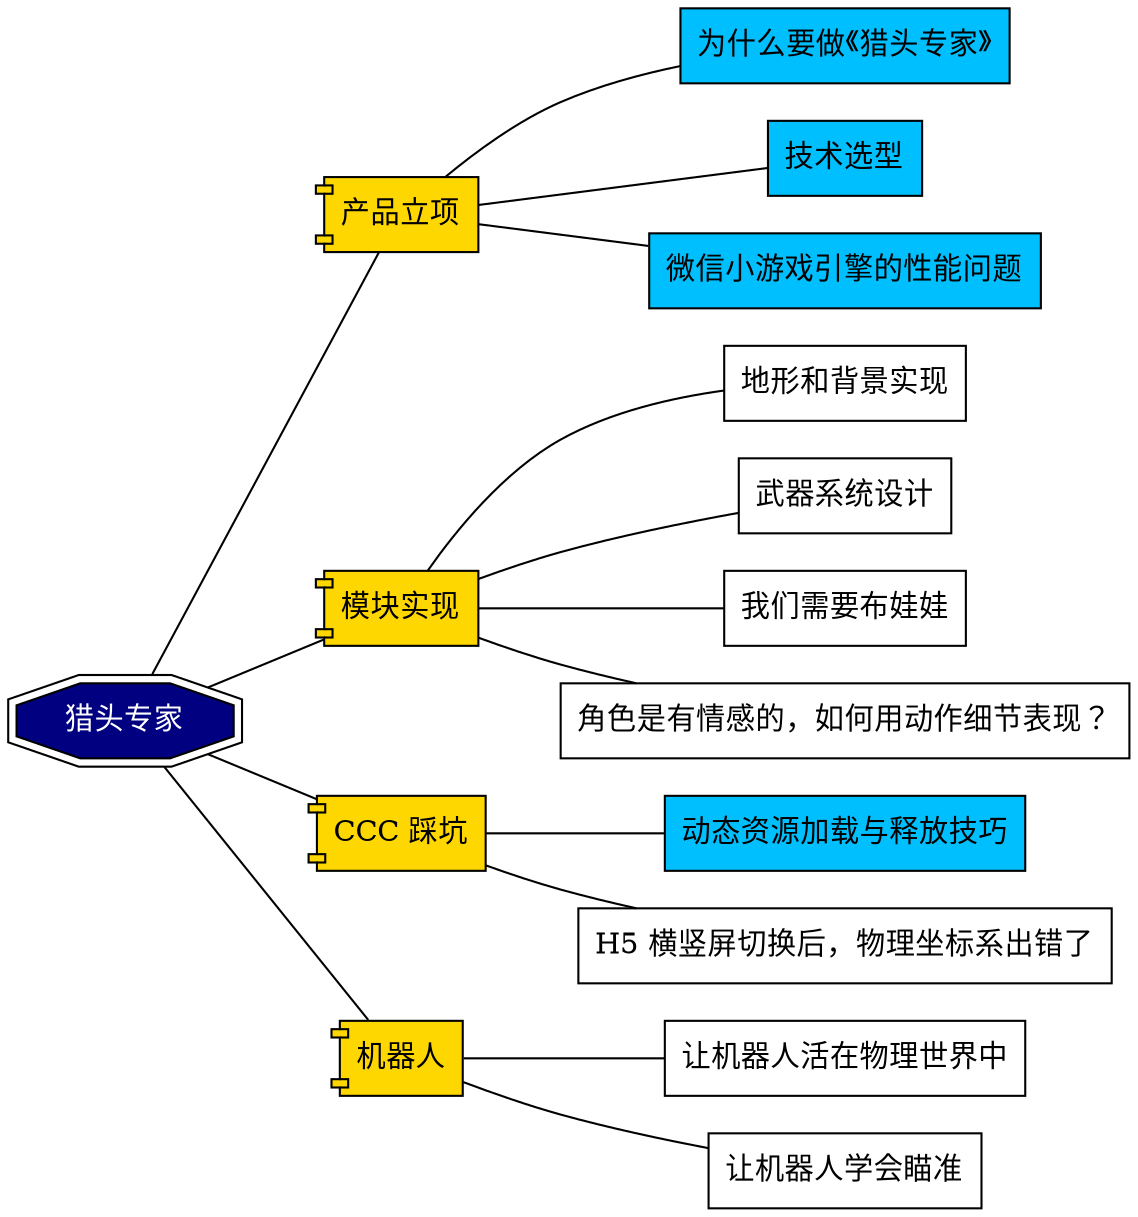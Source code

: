 graph {
    graph[rankdir="LR"]
    node[shape=rect]

    name[label=猎头专家,shape=doubleoctagon,style=filled,fillcolor=navy,fontcolor=white]

    {
        node[shape=component,style=filled,fillcolor=gold]
        product[label=产品立项]
        module[label=模块实现]
        ccc[label="CCC 踩坑"]
        robot[label=机器人]
    }

    name -- product
    name -- ccc
    name -- module
    name -- robot

    {
        node[shape=rect,style=filled,fillcolor=white]
        product -- {
            node[fillcolor=deepskyblue]
            为什么要做《猎头专家》
            技术选型
            微信小游戏引擎的性能问题
        }
        module -- {
            地形和背景实现
            武器系统设计
            我们需要布娃娃
            角色是有情感的，如何用动作细节表现？
        }
        robot -- {
            让机器人活在物理世界中
            让机器人学会瞄准
        }
        ccc -- {
            动态资源加载与释放技巧[fillcolor=deepskyblue,url="https://zengrong.net"]
            "H5 横竖屏切换后，物理坐标系出错了"
        }
    }
}
